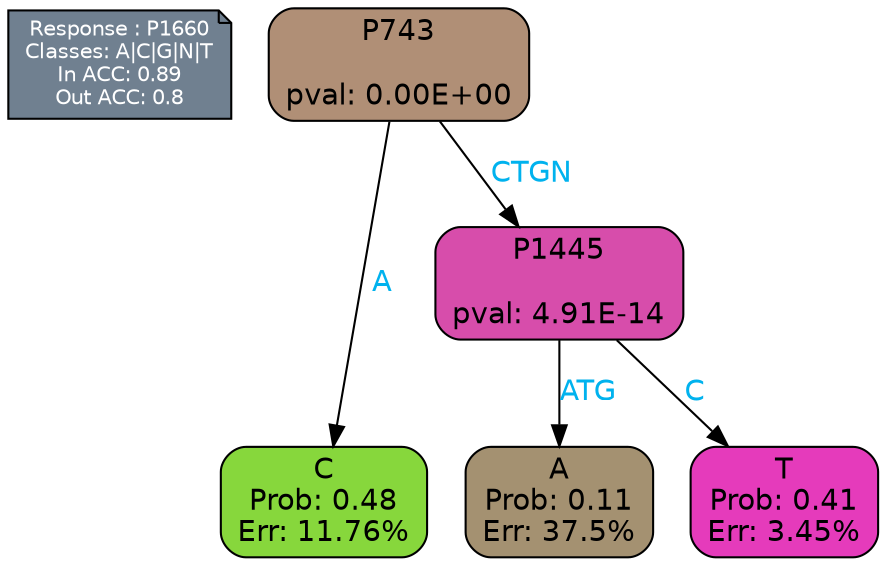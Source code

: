 digraph Tree {
node [shape=box, style="filled, rounded", color="black", fontname=helvetica] ;
graph [ranksep=equally, splines=polylines, bgcolor=transparent, dpi=600] ;
edge [fontname=helvetica] ;
LEGEND [label="Response : P1660
Classes: A|C|G|N|T
In ACC: 0.89
Out ACC: 0.8
",shape=note,align=left,style=filled,fillcolor="slategray",fontcolor="white",fontsize=10];1 [label="P743

pval: 0.00E+00", fillcolor="#b08f76"] ;
2 [label="C
Prob: 0.48
Err: 11.76%", fillcolor="#87d73c"] ;
3 [label="P1445

pval: 4.91E-14", fillcolor="#d74dab"] ;
4 [label="A
Prob: 0.11
Err: 37.5%", fillcolor="#a49171"] ;
5 [label="T
Prob: 0.41
Err: 3.45%", fillcolor="#e53bbb"] ;
1 -> 2 [label="A",fontcolor=deepskyblue2] ;
1 -> 3 [label="CTGN",fontcolor=deepskyblue2] ;
3 -> 4 [label="ATG",fontcolor=deepskyblue2] ;
3 -> 5 [label="C",fontcolor=deepskyblue2] ;
{rank = same; 2;4;5;}{rank = same; LEGEND;1;}}